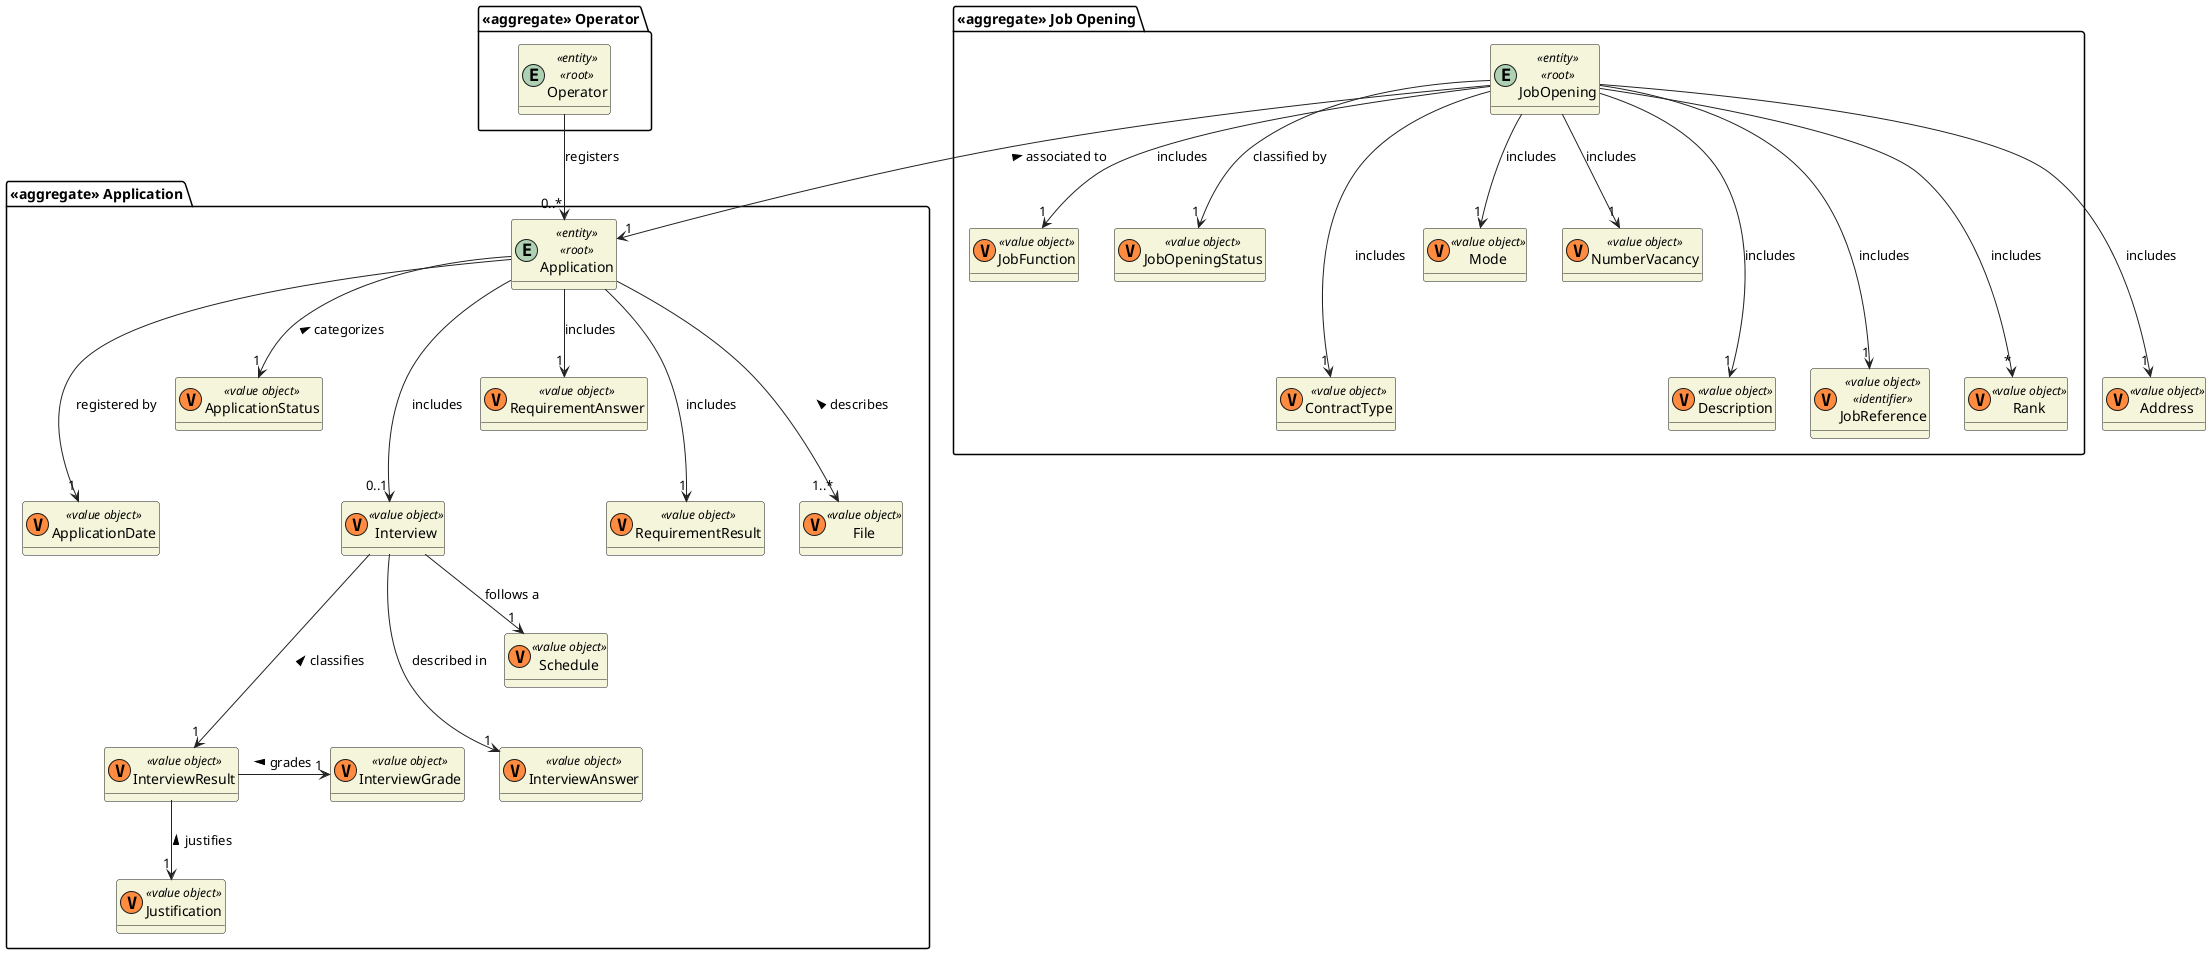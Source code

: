 @startuml
'https://plantuml.com/class-diagram

skinparam classAttributeIconSize 0
hide empty attributes
skinparam classBackgroundColor beige
skinparam ArrowColor #222222

    class Address <<(V,#FF8B40) value object>> {}

package "<<aggregate>> Job Opening" {
    entity JobOpening <<entity>> <<root>> {}
    class JobFunction <<(V,#FF8B40) value object>> {}
    class JobOpeningStatus <<(V,#FF8B40) value object>> {}
    class ContractType <<(V,#FF8B40) value object>> {}
    class Mode <<(V,#FF8B40) value object>> {}
    class NumberVacancy <<(V,#FF8B40) value object>> {}
       class Description <<(V,#FF8B40) value object>> {}
     class JobReference <<(V,#FF8B40) value object>> <<identifier>> {}
      class Rank <<(V,#FF8B40) value object>>{}
}

package "<<aggregate>> Operator" {
    entity Operator <<entity>> <<root>> {}
}

package "<<aggregate>> Application" {
    entity Application <<entity>><<root>>  {}
    class ApplicationDate <<(V,#FF8B40) value object>> {}
    class ApplicationStatus <<(V,#FF8B40) value object>> {}
    class Interview <<(V,#FF8B40) value object>>   {}
    class InterviewAnswer <<(V,#FF8B40) value object>>   {}
    class InterviewResult <<(V,#FF8B40) value object>>   {}
    class Justification <<(V,#FF8B40) value object>>   {}
    class InterviewGrade <<(V,#FF8B40) value object>>   {}
    class RequirementAnswer <<(V,#FF8B40) value object>>   {}
    class RequirementResult <<(V,#FF8B40) value object>>   {}
    class InterviewAnswer <<(V,#FF8B40) value object>>   {}
    class Schedule <<(V,#FF8B40) value object>> {}
     class File <<(V,#FF8B40) value object>> {}
}


Operator --> "0..*" Application : registers

JobOpening ---> "1"  JobReference : includes
JobOpening --> "1"  Mode : includes
JobOpening --> "1"  NumberVacancy : includes
JobOpening ---> "1"  Address : includes
JobOpening --> "1"  JobFunction : includes
JobOpening ---> "1"  Description : includes
JobOpening ---> "1"  ContractType : includes
JobOpening --> "1" JobOpeningStatus : classified by
JobOpening ---> "*"  Rank : includes
JobOpening --> "1"  Application : associated to <

Application ---> "0..1" Interview : includes
Application --> "1" RequirementAnswer : includes
Application ---> "1" RequirementResult : includes
Application ---> "1..*" File : describes <
Application ---> "1" ApplicationDate : registered by
Application --> "1" ApplicationStatus : categorizes <

Interview ---> "1" InterviewAnswer: described in
Interview ---> "1" InterviewResult: classifies <
InterviewResult -> "1" InterviewGrade: grades <
InterviewResult --> "1" Justification: justifies <
Interview --> "1" Schedule : follows a


@enduml